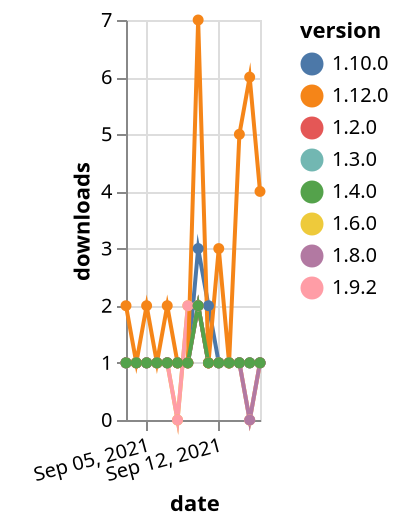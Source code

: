 {"$schema": "https://vega.github.io/schema/vega-lite/v5.json", "description": "A simple bar chart with embedded data.", "data": {"values": [{"date": "2021-09-03", "total": 180, "delta": 1, "version": "1.6.0"}, {"date": "2021-09-04", "total": 181, "delta": 1, "version": "1.6.0"}, {"date": "2021-09-05", "total": 182, "delta": 1, "version": "1.6.0"}, {"date": "2021-09-06", "total": 183, "delta": 1, "version": "1.6.0"}, {"date": "2021-09-07", "total": 184, "delta": 1, "version": "1.6.0"}, {"date": "2021-09-08", "total": 184, "delta": 0, "version": "1.6.0"}, {"date": "2021-09-09", "total": 186, "delta": 2, "version": "1.6.0"}, {"date": "2021-09-10", "total": 188, "delta": 2, "version": "1.6.0"}, {"date": "2021-09-11", "total": 189, "delta": 1, "version": "1.6.0"}, {"date": "2021-09-12", "total": 190, "delta": 1, "version": "1.6.0"}, {"date": "2021-09-13", "total": 191, "delta": 1, "version": "1.6.0"}, {"date": "2021-09-14", "total": 192, "delta": 1, "version": "1.6.0"}, {"date": "2021-09-15", "total": 192, "delta": 0, "version": "1.6.0"}, {"date": "2021-09-16", "total": 193, "delta": 1, "version": "1.6.0"}, {"date": "2021-09-03", "total": 138, "delta": 1, "version": "1.9.2"}, {"date": "2021-09-04", "total": 139, "delta": 1, "version": "1.9.2"}, {"date": "2021-09-05", "total": 140, "delta": 1, "version": "1.9.2"}, {"date": "2021-09-06", "total": 141, "delta": 1, "version": "1.9.2"}, {"date": "2021-09-07", "total": 142, "delta": 1, "version": "1.9.2"}, {"date": "2021-09-08", "total": 142, "delta": 0, "version": "1.9.2"}, {"date": "2021-09-09", "total": 144, "delta": 2, "version": "1.9.2"}, {"date": "2021-09-10", "total": 146, "delta": 2, "version": "1.9.2"}, {"date": "2021-09-11", "total": 147, "delta": 1, "version": "1.9.2"}, {"date": "2021-09-12", "total": 148, "delta": 1, "version": "1.9.2"}, {"date": "2021-09-13", "total": 149, "delta": 1, "version": "1.9.2"}, {"date": "2021-09-14", "total": 150, "delta": 1, "version": "1.9.2"}, {"date": "2021-09-15", "total": 150, "delta": 0, "version": "1.9.2"}, {"date": "2021-09-16", "total": 151, "delta": 1, "version": "1.9.2"}, {"date": "2021-09-03", "total": 151, "delta": 1, "version": "1.8.0"}, {"date": "2021-09-04", "total": 152, "delta": 1, "version": "1.8.0"}, {"date": "2021-09-05", "total": 153, "delta": 1, "version": "1.8.0"}, {"date": "2021-09-06", "total": 154, "delta": 1, "version": "1.8.0"}, {"date": "2021-09-07", "total": 155, "delta": 1, "version": "1.8.0"}, {"date": "2021-09-08", "total": 156, "delta": 1, "version": "1.8.0"}, {"date": "2021-09-09", "total": 157, "delta": 1, "version": "1.8.0"}, {"date": "2021-09-10", "total": 159, "delta": 2, "version": "1.8.0"}, {"date": "2021-09-11", "total": 160, "delta": 1, "version": "1.8.0"}, {"date": "2021-09-12", "total": 161, "delta": 1, "version": "1.8.0"}, {"date": "2021-09-13", "total": 162, "delta": 1, "version": "1.8.0"}, {"date": "2021-09-14", "total": 163, "delta": 1, "version": "1.8.0"}, {"date": "2021-09-15", "total": 163, "delta": 0, "version": "1.8.0"}, {"date": "2021-09-16", "total": 164, "delta": 1, "version": "1.8.0"}, {"date": "2021-09-03", "total": 250, "delta": 1, "version": "1.10.0"}, {"date": "2021-09-04", "total": 251, "delta": 1, "version": "1.10.0"}, {"date": "2021-09-05", "total": 252, "delta": 1, "version": "1.10.0"}, {"date": "2021-09-06", "total": 253, "delta": 1, "version": "1.10.0"}, {"date": "2021-09-07", "total": 254, "delta": 1, "version": "1.10.0"}, {"date": "2021-09-08", "total": 255, "delta": 1, "version": "1.10.0"}, {"date": "2021-09-09", "total": 256, "delta": 1, "version": "1.10.0"}, {"date": "2021-09-10", "total": 259, "delta": 3, "version": "1.10.0"}, {"date": "2021-09-11", "total": 261, "delta": 2, "version": "1.10.0"}, {"date": "2021-09-12", "total": 262, "delta": 1, "version": "1.10.0"}, {"date": "2021-09-13", "total": 263, "delta": 1, "version": "1.10.0"}, {"date": "2021-09-14", "total": 264, "delta": 1, "version": "1.10.0"}, {"date": "2021-09-15", "total": 265, "delta": 1, "version": "1.10.0"}, {"date": "2021-09-16", "total": 266, "delta": 1, "version": "1.10.0"}, {"date": "2021-09-03", "total": 202, "delta": 1, "version": "1.3.0"}, {"date": "2021-09-04", "total": 203, "delta": 1, "version": "1.3.0"}, {"date": "2021-09-05", "total": 204, "delta": 1, "version": "1.3.0"}, {"date": "2021-09-06", "total": 205, "delta": 1, "version": "1.3.0"}, {"date": "2021-09-07", "total": 206, "delta": 1, "version": "1.3.0"}, {"date": "2021-09-08", "total": 207, "delta": 1, "version": "1.3.0"}, {"date": "2021-09-09", "total": 208, "delta": 1, "version": "1.3.0"}, {"date": "2021-09-10", "total": 210, "delta": 2, "version": "1.3.0"}, {"date": "2021-09-11", "total": 211, "delta": 1, "version": "1.3.0"}, {"date": "2021-09-12", "total": 212, "delta": 1, "version": "1.3.0"}, {"date": "2021-09-13", "total": 213, "delta": 1, "version": "1.3.0"}, {"date": "2021-09-14", "total": 214, "delta": 1, "version": "1.3.0"}, {"date": "2021-09-15", "total": 215, "delta": 1, "version": "1.3.0"}, {"date": "2021-09-16", "total": 216, "delta": 1, "version": "1.3.0"}, {"date": "2021-09-03", "total": 234, "delta": 1, "version": "1.2.0"}, {"date": "2021-09-04", "total": 235, "delta": 1, "version": "1.2.0"}, {"date": "2021-09-05", "total": 236, "delta": 1, "version": "1.2.0"}, {"date": "2021-09-06", "total": 237, "delta": 1, "version": "1.2.0"}, {"date": "2021-09-07", "total": 238, "delta": 1, "version": "1.2.0"}, {"date": "2021-09-08", "total": 239, "delta": 1, "version": "1.2.0"}, {"date": "2021-09-09", "total": 240, "delta": 1, "version": "1.2.0"}, {"date": "2021-09-10", "total": 242, "delta": 2, "version": "1.2.0"}, {"date": "2021-09-11", "total": 243, "delta": 1, "version": "1.2.0"}, {"date": "2021-09-12", "total": 244, "delta": 1, "version": "1.2.0"}, {"date": "2021-09-13", "total": 245, "delta": 1, "version": "1.2.0"}, {"date": "2021-09-14", "total": 246, "delta": 1, "version": "1.2.0"}, {"date": "2021-09-15", "total": 247, "delta": 1, "version": "1.2.0"}, {"date": "2021-09-16", "total": 248, "delta": 1, "version": "1.2.0"}, {"date": "2021-09-03", "total": 171, "delta": 2, "version": "1.12.0"}, {"date": "2021-09-04", "total": 172, "delta": 1, "version": "1.12.0"}, {"date": "2021-09-05", "total": 174, "delta": 2, "version": "1.12.0"}, {"date": "2021-09-06", "total": 175, "delta": 1, "version": "1.12.0"}, {"date": "2021-09-07", "total": 177, "delta": 2, "version": "1.12.0"}, {"date": "2021-09-08", "total": 178, "delta": 1, "version": "1.12.0"}, {"date": "2021-09-09", "total": 179, "delta": 1, "version": "1.12.0"}, {"date": "2021-09-10", "total": 186, "delta": 7, "version": "1.12.0"}, {"date": "2021-09-11", "total": 187, "delta": 1, "version": "1.12.0"}, {"date": "2021-09-12", "total": 190, "delta": 3, "version": "1.12.0"}, {"date": "2021-09-13", "total": 191, "delta": 1, "version": "1.12.0"}, {"date": "2021-09-14", "total": 196, "delta": 5, "version": "1.12.0"}, {"date": "2021-09-15", "total": 202, "delta": 6, "version": "1.12.0"}, {"date": "2021-09-16", "total": 206, "delta": 4, "version": "1.12.0"}, {"date": "2021-09-03", "total": 286, "delta": 1, "version": "1.4.0"}, {"date": "2021-09-04", "total": 287, "delta": 1, "version": "1.4.0"}, {"date": "2021-09-05", "total": 288, "delta": 1, "version": "1.4.0"}, {"date": "2021-09-06", "total": 289, "delta": 1, "version": "1.4.0"}, {"date": "2021-09-07", "total": 290, "delta": 1, "version": "1.4.0"}, {"date": "2021-09-08", "total": 291, "delta": 1, "version": "1.4.0"}, {"date": "2021-09-09", "total": 292, "delta": 1, "version": "1.4.0"}, {"date": "2021-09-10", "total": 294, "delta": 2, "version": "1.4.0"}, {"date": "2021-09-11", "total": 295, "delta": 1, "version": "1.4.0"}, {"date": "2021-09-12", "total": 296, "delta": 1, "version": "1.4.0"}, {"date": "2021-09-13", "total": 297, "delta": 1, "version": "1.4.0"}, {"date": "2021-09-14", "total": 298, "delta": 1, "version": "1.4.0"}, {"date": "2021-09-15", "total": 299, "delta": 1, "version": "1.4.0"}, {"date": "2021-09-16", "total": 300, "delta": 1, "version": "1.4.0"}]}, "width": "container", "mark": {"type": "line", "point": {"filled": true}}, "encoding": {"x": {"field": "date", "type": "temporal", "timeUnit": "yearmonthdate", "title": "date", "axis": {"labelAngle": -15}}, "y": {"field": "delta", "type": "quantitative", "title": "downloads"}, "color": {"field": "version", "type": "nominal"}, "tooltip": {"field": "delta"}}}